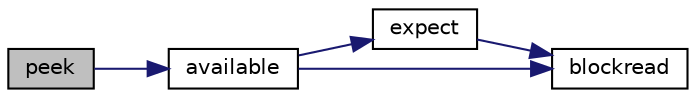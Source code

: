 digraph "peek"
{
  edge [fontname="Helvetica",fontsize="10",labelfontname="Helvetica",labelfontsize="10"];
  node [fontname="Helvetica",fontsize="10",shape=record];
  rankdir="LR";
  Node75 [label="peek",height=0.2,width=0.4,color="black", fillcolor="grey75", style="filled", fontcolor="black"];
  Node75 -> Node76 [color="midnightblue",fontsize="10",style="solid",fontname="Helvetica"];
  Node76 [label="available",height=0.2,width=0.4,color="black", fillcolor="white", style="filled",URL="$classEspServer.html#a4549a76725f2e4c013e4d57018366109"];
  Node76 -> Node77 [color="midnightblue",fontsize="10",style="solid",fontname="Helvetica"];
  Node77 [label="expect",height=0.2,width=0.4,color="black", fillcolor="white", style="filled",URL="$classEspServer.html#aff5ea67ab96af075223b2b836036ccf1"];
  Node77 -> Node78 [color="midnightblue",fontsize="10",style="solid",fontname="Helvetica"];
  Node78 [label="blockread",height=0.2,width=0.4,color="black", fillcolor="white", style="filled",URL="$classEspServer.html#ac2b4ae3c7ebcd751c4c8020412fa3270"];
  Node76 -> Node78 [color="midnightblue",fontsize="10",style="solid",fontname="Helvetica"];
}
